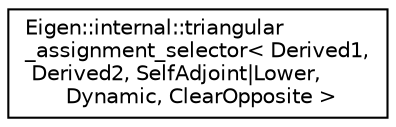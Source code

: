digraph "Graphical Class Hierarchy"
{
  edge [fontname="Helvetica",fontsize="10",labelfontname="Helvetica",labelfontsize="10"];
  node [fontname="Helvetica",fontsize="10",shape=record];
  rankdir="LR";
  Node1 [label="Eigen::internal::triangular\l_assignment_selector\< Derived1,\l Derived2, SelfAdjoint\|Lower,\l Dynamic, ClearOpposite \>",height=0.2,width=0.4,color="black", fillcolor="white", style="filled",URL="$struct_eigen_1_1internal_1_1triangular__assignment__selector_3_01_derived1_00_01_derived2_00_01_7ea27e7d29b515232ce4c7b616a76152.html"];
}
